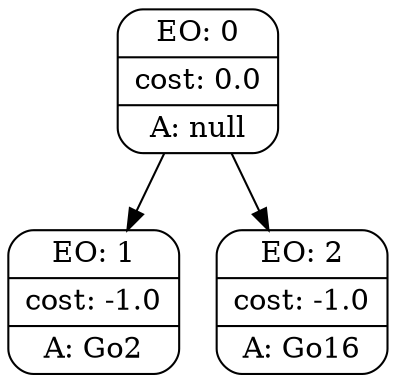 digraph g {
node [shape = Mrecord];
nodo0[label="{EO: 0|cost: 0.0|A: null}"]
nodo1[label="{EO: 1|cost: -1.0|A: Go2}"]

nodo0 -> nodo1;
nodo2[label="{EO: 2|cost: -1.0|A: Go16}"]

nodo0 -> nodo2;


}